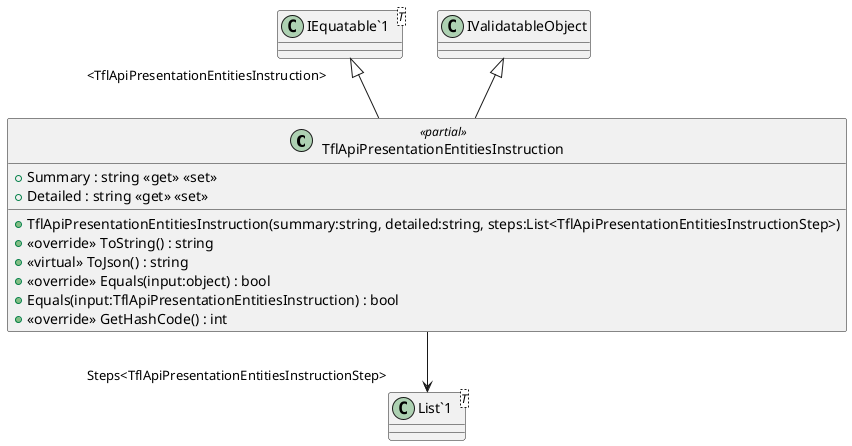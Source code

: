 @startuml
class TflApiPresentationEntitiesInstruction <<partial>> {
    + TflApiPresentationEntitiesInstruction(summary:string, detailed:string, steps:List<TflApiPresentationEntitiesInstructionStep>)
    + Summary : string <<get>> <<set>>
    + Detailed : string <<get>> <<set>>
    + <<override>> ToString() : string
    + <<virtual>> ToJson() : string
    + <<override>> Equals(input:object) : bool
    + Equals(input:TflApiPresentationEntitiesInstruction) : bool
    + <<override>> GetHashCode() : int
}
class "IEquatable`1"<T> {
}
class "List`1"<T> {
}
"IEquatable`1" "<TflApiPresentationEntitiesInstruction>" <|-- TflApiPresentationEntitiesInstruction
IValidatableObject <|-- TflApiPresentationEntitiesInstruction
TflApiPresentationEntitiesInstruction --> "Steps<TflApiPresentationEntitiesInstructionStep>" "List`1"
@enduml
